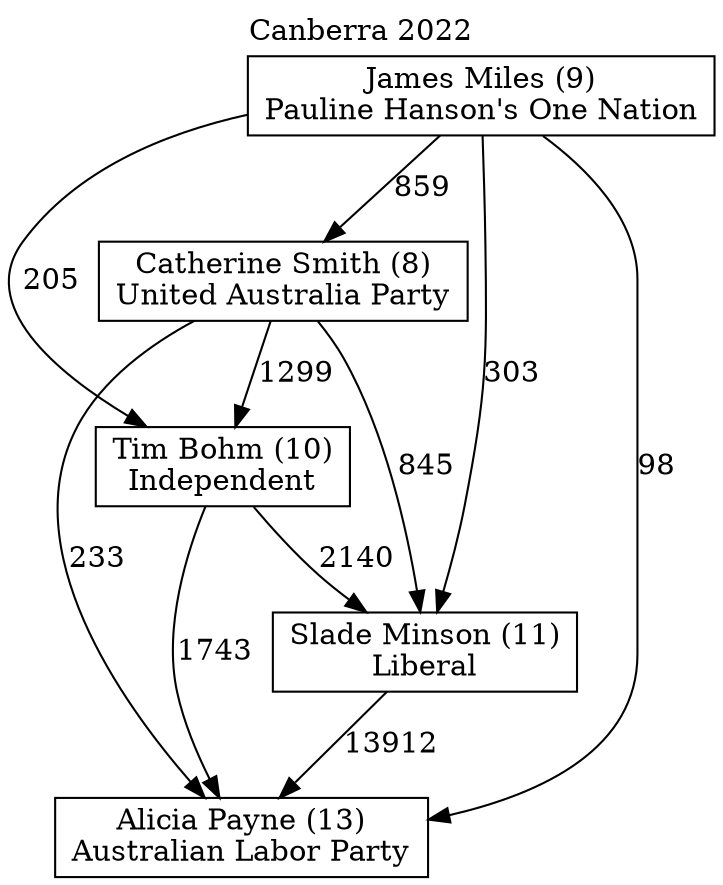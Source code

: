 // House preference flow
digraph "Alicia Payne (13)_Canberra_2022" {
	graph [label="Canberra 2022" labelloc=t mclimit=10]
	node [shape=box]
	"Slade Minson (11)" [label="Slade Minson (11)
Liberal"]
	"James Miles (9)" [label="James Miles (9)
Pauline Hanson's One Nation"]
	"Tim Bohm (10)" [label="Tim Bohm (10)
Independent"]
	"Alicia Payne (13)" [label="Alicia Payne (13)
Australian Labor Party"]
	"Catherine Smith (8)" [label="Catherine Smith (8)
United Australia Party"]
	"James Miles (9)" -> "Tim Bohm (10)" [label=205]
	"Tim Bohm (10)" -> "Alicia Payne (13)" [label=1743]
	"Catherine Smith (8)" -> "Tim Bohm (10)" [label=1299]
	"Catherine Smith (8)" -> "Slade Minson (11)" [label=845]
	"Slade Minson (11)" -> "Alicia Payne (13)" [label=13912]
	"James Miles (9)" -> "Alicia Payne (13)" [label=98]
	"James Miles (9)" -> "Slade Minson (11)" [label=303]
	"Catherine Smith (8)" -> "Alicia Payne (13)" [label=233]
	"Tim Bohm (10)" -> "Slade Minson (11)" [label=2140]
	"James Miles (9)" -> "Catherine Smith (8)" [label=859]
}
